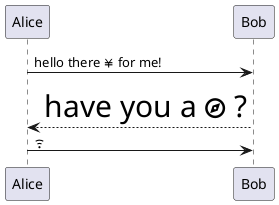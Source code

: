 {
  "sha1": "7tiugr19kzvvusxp0qzrblmy0bugbkf",
  "insertion": {
    "when": "2024-05-30T20:48:21.278Z",
    "user": "plantuml@gmail.com"
  }
}
@startuml
Alice -> Bob : hello there <&yen> for me!
return <size:30>have you a <&compass> ?
Alice -> Bob : <&wifi>
@enduml
